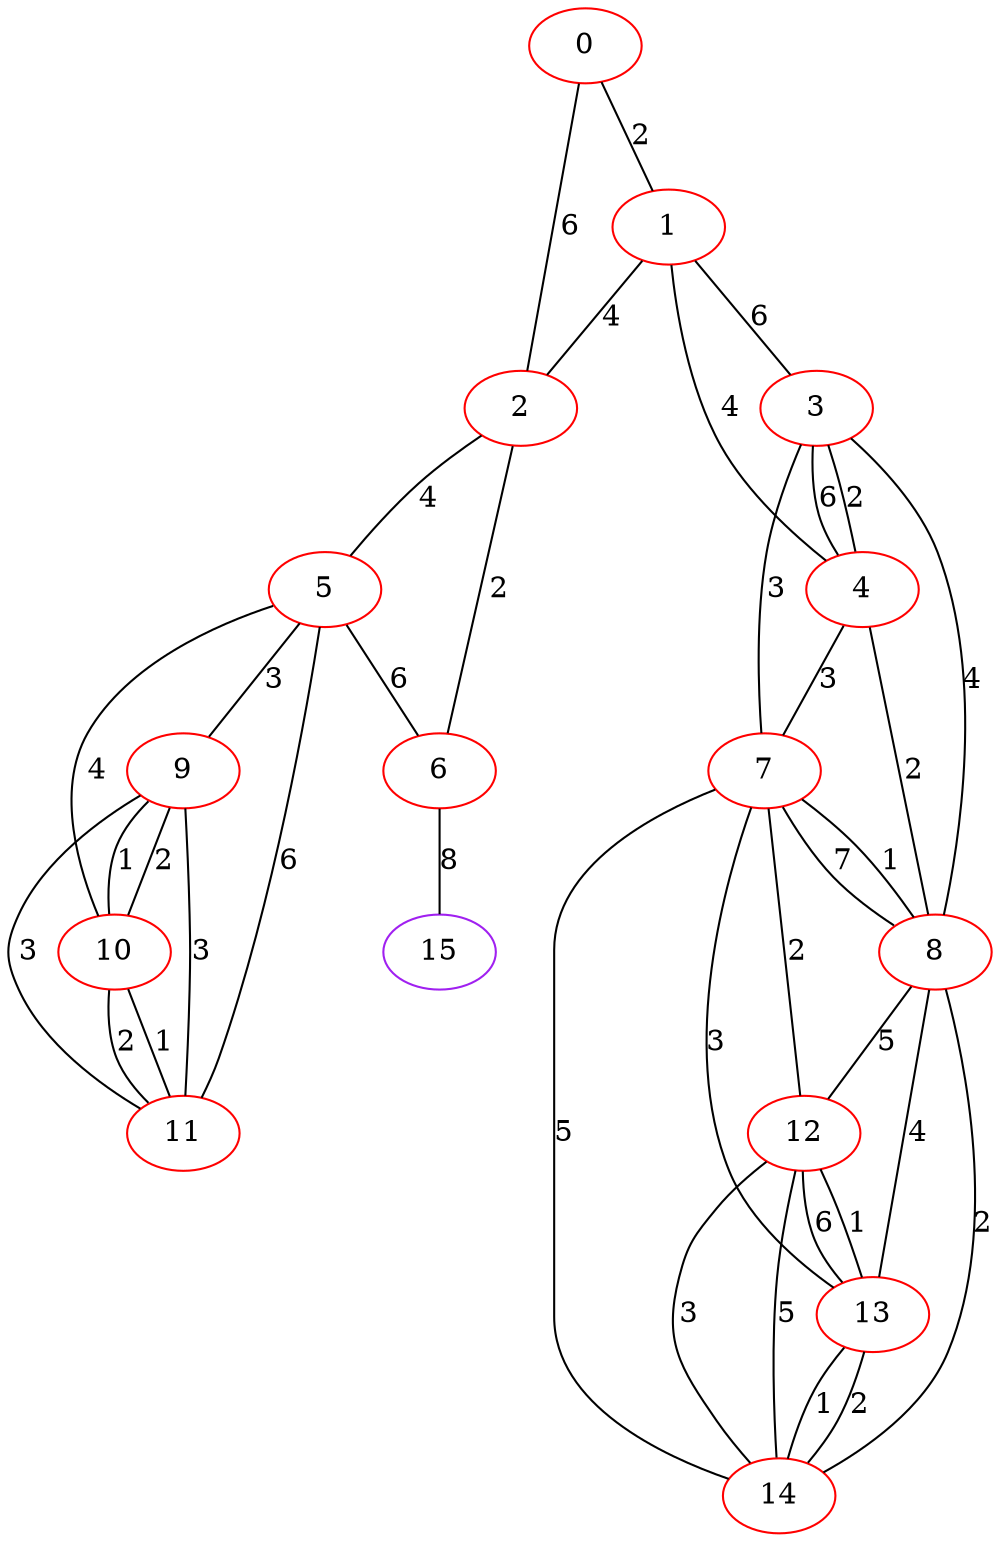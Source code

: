 graph "" {
0 [color=red, weight=1];
1 [color=red, weight=1];
2 [color=red, weight=1];
3 [color=red, weight=1];
4 [color=red, weight=1];
5 [color=red, weight=1];
6 [color=red, weight=1];
7 [color=red, weight=1];
8 [color=red, weight=1];
9 [color=red, weight=1];
10 [color=red, weight=1];
11 [color=red, weight=1];
12 [color=red, weight=1];
13 [color=red, weight=1];
14 [color=red, weight=1];
15 [color=purple, weight=4];
0 -- 1  [key=0, label=2];
0 -- 2  [key=0, label=6];
1 -- 2  [key=0, label=4];
1 -- 3  [key=0, label=6];
1 -- 4  [key=0, label=4];
2 -- 5  [key=0, label=4];
2 -- 6  [key=0, label=2];
3 -- 8  [key=0, label=4];
3 -- 4  [key=0, label=6];
3 -- 4  [key=1, label=2];
3 -- 7  [key=0, label=3];
4 -- 8  [key=0, label=2];
4 -- 7  [key=0, label=3];
5 -- 9  [key=0, label=3];
5 -- 11  [key=0, label=6];
5 -- 10  [key=0, label=4];
5 -- 6  [key=0, label=6];
6 -- 15  [key=0, label=8];
7 -- 8  [key=0, label=1];
7 -- 8  [key=1, label=7];
7 -- 12  [key=0, label=2];
7 -- 13  [key=0, label=3];
7 -- 14  [key=0, label=5];
8 -- 12  [key=0, label=5];
8 -- 13  [key=0, label=4];
8 -- 14  [key=0, label=2];
9 -- 10  [key=0, label=1];
9 -- 10  [key=1, label=2];
9 -- 11  [key=0, label=3];
9 -- 11  [key=1, label=3];
10 -- 11  [key=0, label=2];
10 -- 11  [key=1, label=1];
12 -- 13  [key=0, label=1];
12 -- 13  [key=1, label=6];
12 -- 14  [key=0, label=3];
12 -- 14  [key=1, label=5];
13 -- 14  [key=0, label=2];
13 -- 14  [key=1, label=1];
}
